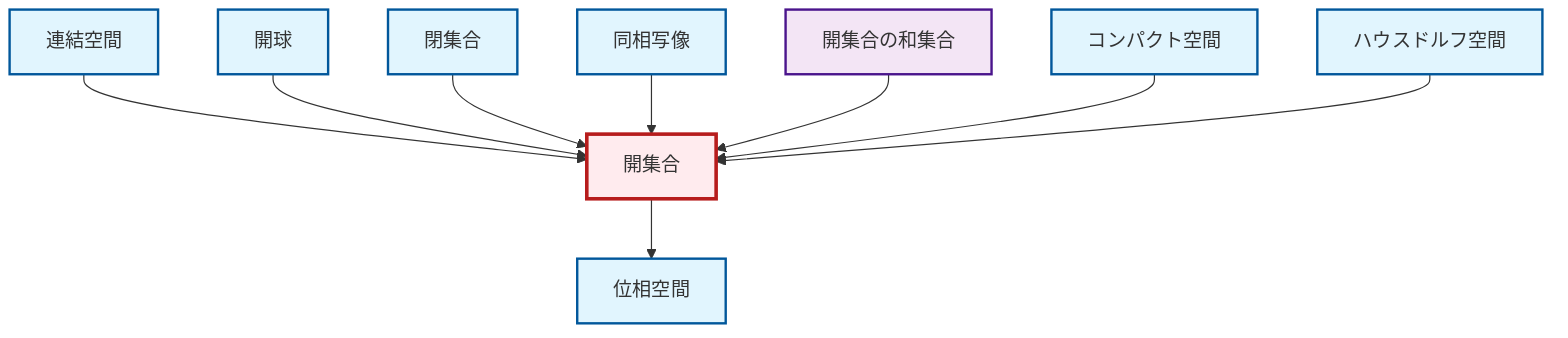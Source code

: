 graph TD
    classDef definition fill:#e1f5fe,stroke:#01579b,stroke-width:2px
    classDef theorem fill:#f3e5f5,stroke:#4a148c,stroke-width:2px
    classDef axiom fill:#fff3e0,stroke:#e65100,stroke-width:2px
    classDef example fill:#e8f5e9,stroke:#1b5e20,stroke-width:2px
    classDef current fill:#ffebee,stroke:#b71c1c,stroke-width:3px
    def-connected["連結空間"]:::definition
    def-homeomorphism["同相写像"]:::definition
    def-hausdorff["ハウスドルフ空間"]:::definition
    def-open-set["開集合"]:::definition
    def-compact["コンパクト空間"]:::definition
    def-open-ball["開球"]:::definition
    def-closed-set["閉集合"]:::definition
    def-topological-space["位相空間"]:::definition
    thm-union-open-sets["開集合の和集合"]:::theorem
    def-connected --> def-open-set
    def-open-ball --> def-open-set
    def-open-set --> def-topological-space
    def-closed-set --> def-open-set
    def-homeomorphism --> def-open-set
    thm-union-open-sets --> def-open-set
    def-compact --> def-open-set
    def-hausdorff --> def-open-set
    class def-open-set current